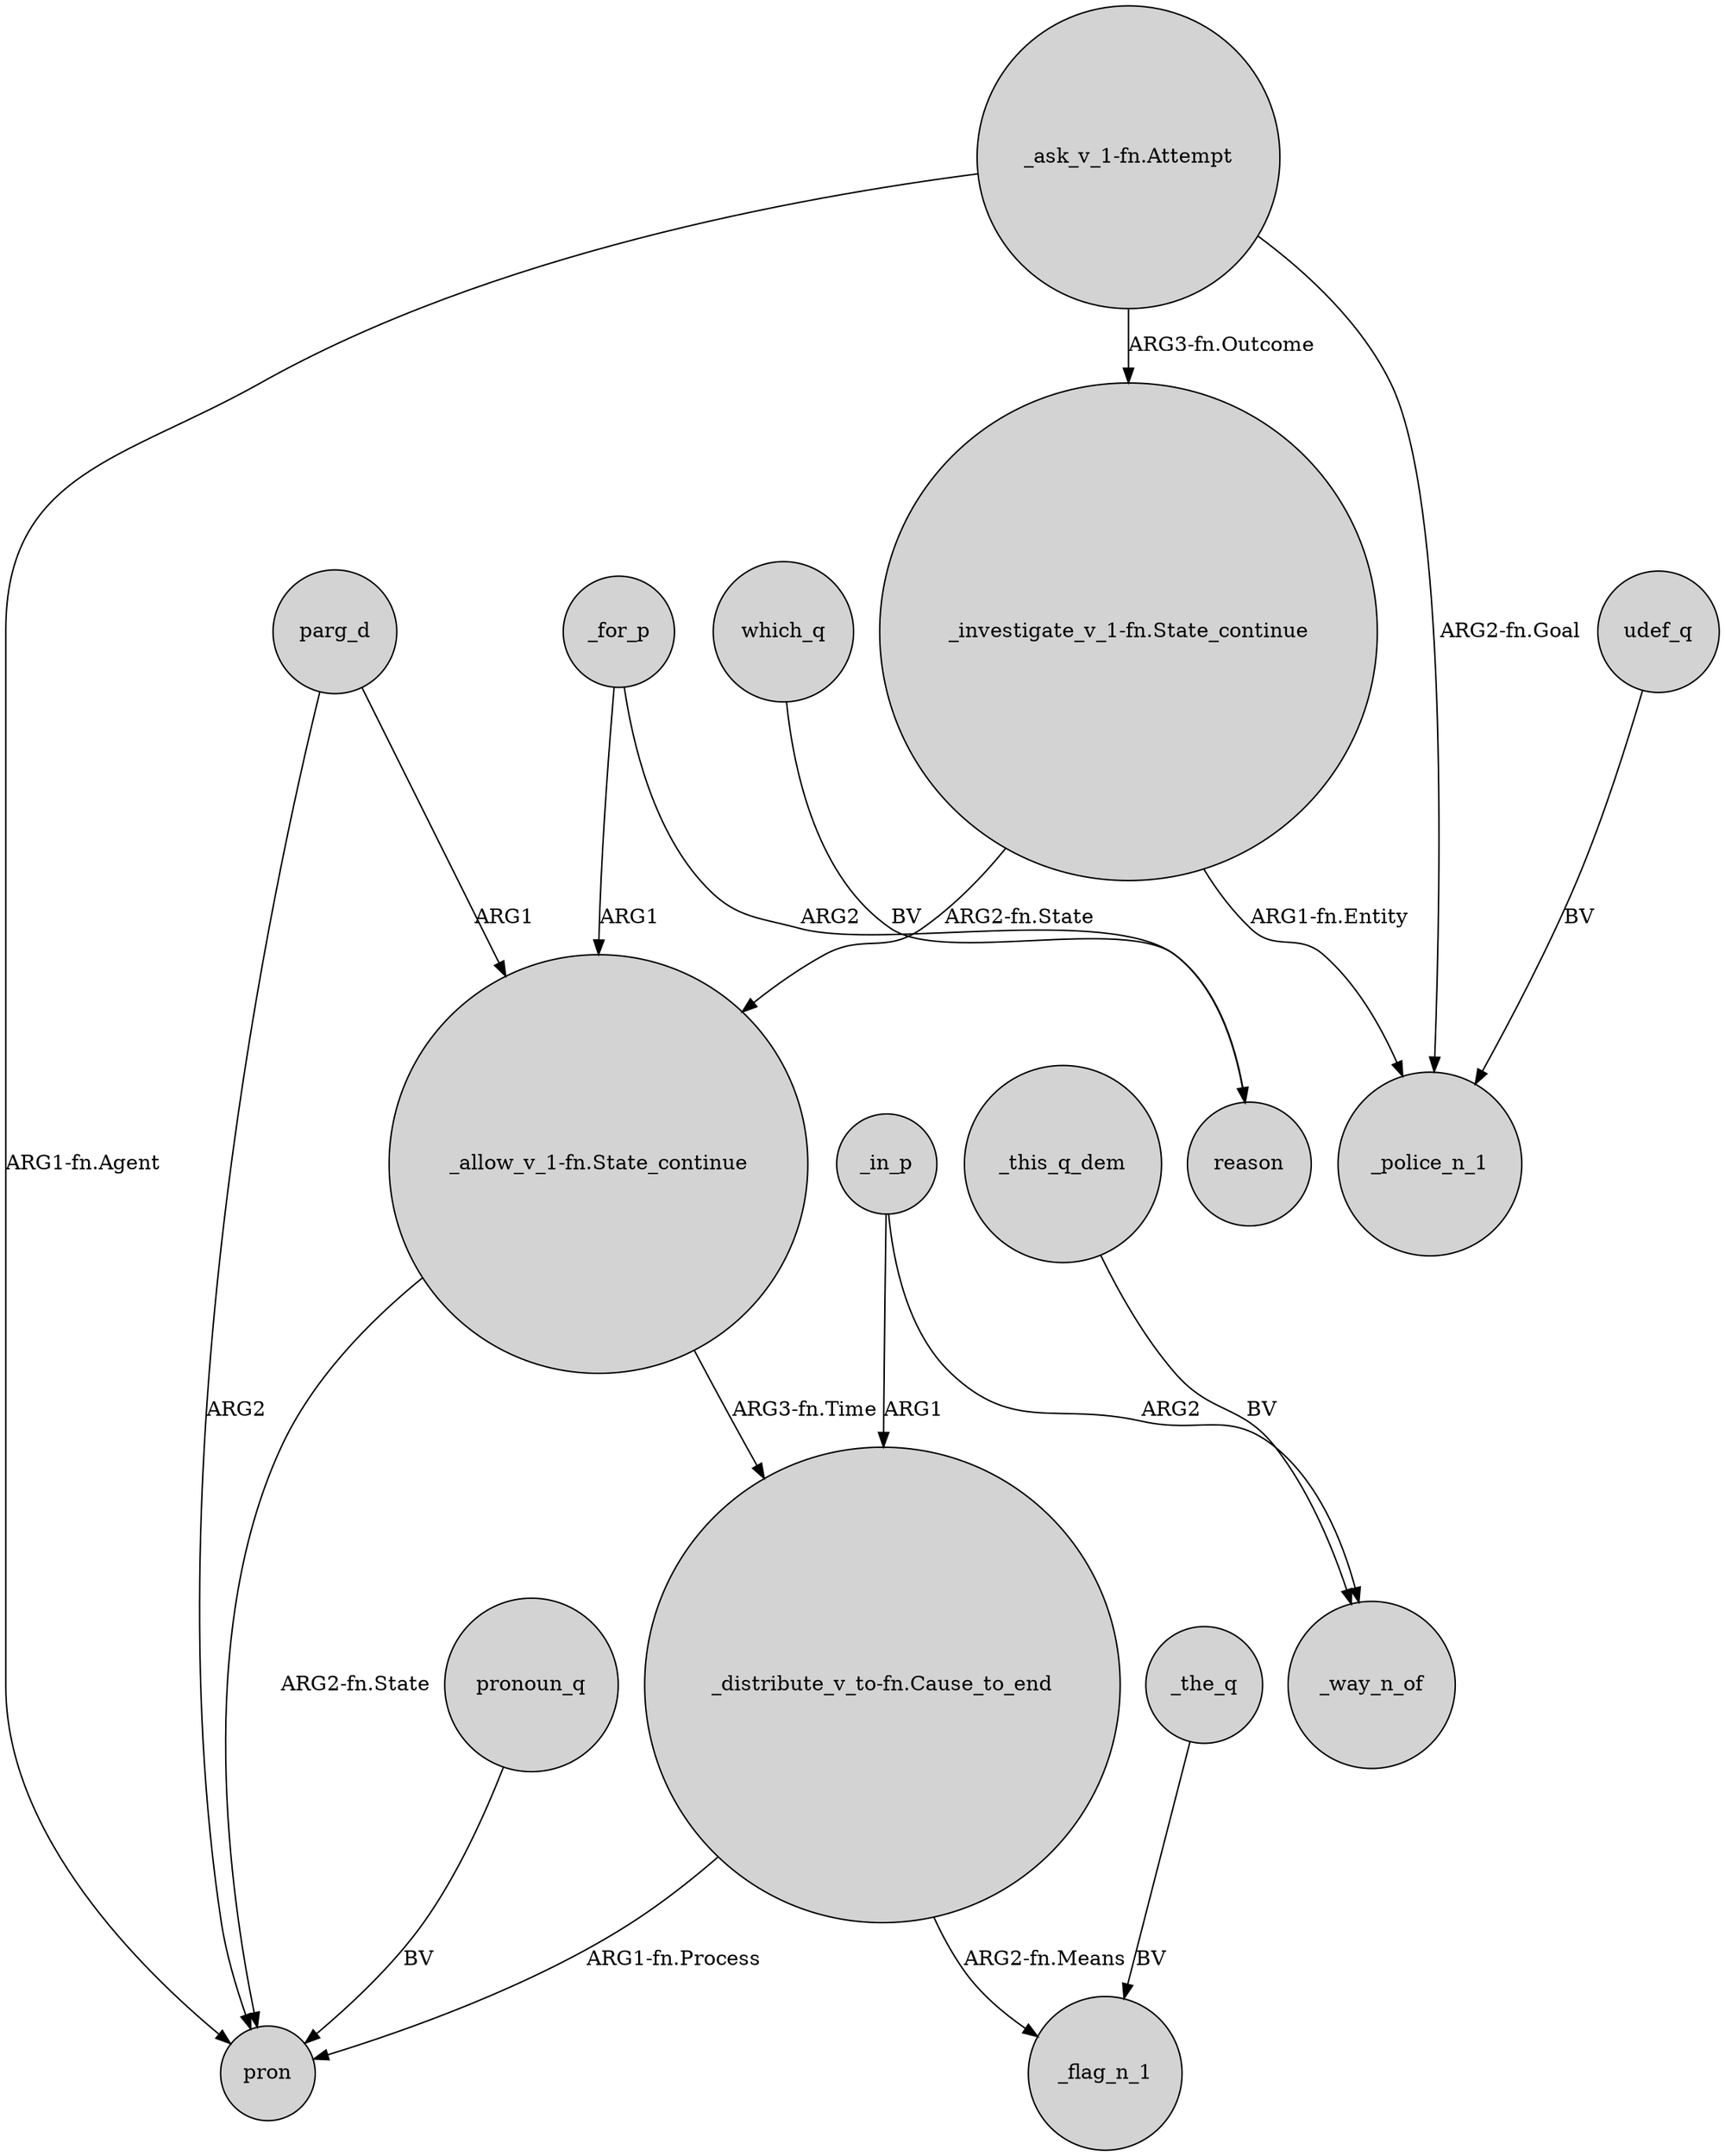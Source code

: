digraph {
	node [shape=circle style=filled]
	"_ask_v_1-fn.Attempt" -> "_investigate_v_1-fn.State_continue" [label="ARG3-fn.Outcome"]
	which_q -> reason [label=BV]
	"_investigate_v_1-fn.State_continue" -> "_allow_v_1-fn.State_continue" [label="ARG2-fn.State"]
	parg_d -> pron [label=ARG2]
	"_investigate_v_1-fn.State_continue" -> _police_n_1 [label="ARG1-fn.Entity"]
	_for_p -> reason [label=ARG2]
	"_allow_v_1-fn.State_continue" -> pron [label="ARG2-fn.State"]
	udef_q -> _police_n_1 [label=BV]
	pronoun_q -> pron [label=BV]
	_the_q -> _flag_n_1 [label=BV]
	"_ask_v_1-fn.Attempt" -> pron [label="ARG1-fn.Agent"]
	"_allow_v_1-fn.State_continue" -> "_distribute_v_to-fn.Cause_to_end" [label="ARG3-fn.Time"]
	_in_p -> _way_n_of [label=ARG2]
	_for_p -> "_allow_v_1-fn.State_continue" [label=ARG1]
	_in_p -> "_distribute_v_to-fn.Cause_to_end" [label=ARG1]
	"_distribute_v_to-fn.Cause_to_end" -> _flag_n_1 [label="ARG2-fn.Means"]
	"_distribute_v_to-fn.Cause_to_end" -> pron [label="ARG1-fn.Process"]
	parg_d -> "_allow_v_1-fn.State_continue" [label=ARG1]
	_this_q_dem -> _way_n_of [label=BV]
	"_ask_v_1-fn.Attempt" -> _police_n_1 [label="ARG2-fn.Goal"]
}

